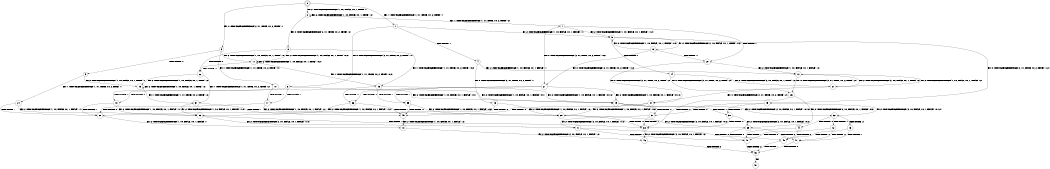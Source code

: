 digraph BCG {
size = "7, 10.5";
center = TRUE;
node [shape = circle];
0 [peripheries = 2];
0 -> 1 [label = "EX !1 !ATOMIC_EXCH_BRANCH (1, +1, TRUE, +0, 2, TRUE) !::"];
0 -> 2 [label = "EX !2 !ATOMIC_EXCH_BRANCH (1, +0, FALSE, +0, 1, TRUE) !::"];
0 -> 3 [label = "EX !0 !ATOMIC_EXCH_BRANCH (2, +1, TRUE, +0, 2, TRUE) !::"];
1 -> 4 [label = "TERMINATE !1"];
1 -> 5 [label = "EX !2 !ATOMIC_EXCH_BRANCH (1, +0, FALSE, +0, 1, FALSE) !:1:"];
1 -> 6 [label = "EX !0 !ATOMIC_EXCH_BRANCH (2, +1, TRUE, +0, 2, TRUE) !:1:"];
2 -> 7 [label = "EX !1 !ATOMIC_EXCH_BRANCH (1, +1, TRUE, +0, 2, TRUE) !:2:"];
2 -> 8 [label = "EX !0 !ATOMIC_EXCH_BRANCH (2, +1, TRUE, +0, 2, TRUE) !:2:"];
2 -> 2 [label = "EX !2 !ATOMIC_EXCH_BRANCH (1, +0, FALSE, +0, 1, TRUE) !:2:"];
3 -> 9 [label = "TERMINATE !0"];
3 -> 10 [label = "EX !1 !ATOMIC_EXCH_BRANCH (1, +1, TRUE, +0, 2, TRUE) !:0:"];
3 -> 11 [label = "EX !2 !ATOMIC_EXCH_BRANCH (1, +0, FALSE, +0, 1, TRUE) !:0:"];
4 -> 12 [label = "EX !2 !ATOMIC_EXCH_BRANCH (1, +0, FALSE, +0, 1, FALSE) !::"];
4 -> 13 [label = "EX !0 !ATOMIC_EXCH_BRANCH (2, +1, TRUE, +0, 2, TRUE) !::"];
5 -> 14 [label = "TERMINATE !1"];
5 -> 15 [label = "EX !0 !ATOMIC_EXCH_BRANCH (2, +1, TRUE, +0, 2, TRUE) !:1:2:"];
5 -> 16 [label = "EX !2 !ATOMIC_EXCH_BRANCH (2, +0, FALSE, +0, 1, TRUE) !:1:2:"];
6 -> 17 [label = "TERMINATE !1"];
6 -> 18 [label = "TERMINATE !0"];
6 -> 19 [label = "EX !2 !ATOMIC_EXCH_BRANCH (1, +0, FALSE, +0, 1, FALSE) !:0:1:"];
7 -> 20 [label = "TERMINATE !1"];
7 -> 21 [label = "EX !0 !ATOMIC_EXCH_BRANCH (2, +1, TRUE, +0, 2, TRUE) !:1:2:"];
7 -> 5 [label = "EX !2 !ATOMIC_EXCH_BRANCH (1, +0, FALSE, +0, 1, FALSE) !:1:2:"];
8 -> 22 [label = "TERMINATE !0"];
8 -> 23 [label = "EX !1 !ATOMIC_EXCH_BRANCH (1, +1, TRUE, +0, 2, TRUE) !:0:2:"];
8 -> 11 [label = "EX !2 !ATOMIC_EXCH_BRANCH (1, +0, FALSE, +0, 1, TRUE) !:0:2:"];
9 -> 24 [label = "EX !1 !ATOMIC_EXCH_BRANCH (1, +1, TRUE, +0, 2, TRUE) !::"];
9 -> 25 [label = "EX !2 !ATOMIC_EXCH_BRANCH (1, +0, FALSE, +0, 1, TRUE) !::"];
10 -> 17 [label = "TERMINATE !1"];
10 -> 18 [label = "TERMINATE !0"];
10 -> 19 [label = "EX !2 !ATOMIC_EXCH_BRANCH (1, +0, FALSE, +0, 1, FALSE) !:0:1:"];
11 -> 22 [label = "TERMINATE !0"];
11 -> 23 [label = "EX !1 !ATOMIC_EXCH_BRANCH (1, +1, TRUE, +0, 2, TRUE) !:0:2:"];
11 -> 11 [label = "EX !2 !ATOMIC_EXCH_BRANCH (1, +0, FALSE, +0, 1, TRUE) !:0:2:"];
12 -> 26 [label = "EX !0 !ATOMIC_EXCH_BRANCH (2, +1, TRUE, +0, 2, TRUE) !:2:"];
12 -> 27 [label = "EX !2 !ATOMIC_EXCH_BRANCH (2, +0, FALSE, +0, 1, TRUE) !:2:"];
13 -> 28 [label = "TERMINATE !0"];
13 -> 29 [label = "EX !2 !ATOMIC_EXCH_BRANCH (1, +0, FALSE, +0, 1, FALSE) !:0:"];
14 -> 27 [label = "EX !2 !ATOMIC_EXCH_BRANCH (2, +0, FALSE, +0, 1, TRUE) !:2:"];
14 -> 26 [label = "EX !0 !ATOMIC_EXCH_BRANCH (2, +1, TRUE, +0, 2, TRUE) !:2:"];
15 -> 30 [label = "TERMINATE !1"];
15 -> 31 [label = "TERMINATE !0"];
15 -> 32 [label = "EX !2 !ATOMIC_EXCH_BRANCH (2, +0, FALSE, +0, 1, FALSE) !:0:1:2:"];
16 -> 20 [label = "TERMINATE !1"];
16 -> 21 [label = "EX !0 !ATOMIC_EXCH_BRANCH (2, +1, TRUE, +0, 2, TRUE) !:1:2:"];
16 -> 5 [label = "EX !2 !ATOMIC_EXCH_BRANCH (1, +0, FALSE, +0, 1, FALSE) !:1:2:"];
17 -> 28 [label = "TERMINATE !0"];
17 -> 29 [label = "EX !2 !ATOMIC_EXCH_BRANCH (1, +0, FALSE, +0, 1, FALSE) !:0:"];
18 -> 28 [label = "TERMINATE !1"];
18 -> 33 [label = "EX !2 !ATOMIC_EXCH_BRANCH (1, +0, FALSE, +0, 1, FALSE) !:1:"];
19 -> 30 [label = "TERMINATE !1"];
19 -> 31 [label = "TERMINATE !0"];
19 -> 32 [label = "EX !2 !ATOMIC_EXCH_BRANCH (2, +0, FALSE, +0, 1, FALSE) !:0:1:2:"];
20 -> 12 [label = "EX !2 !ATOMIC_EXCH_BRANCH (1, +0, FALSE, +0, 1, FALSE) !:2:"];
20 -> 34 [label = "EX !0 !ATOMIC_EXCH_BRANCH (2, +1, TRUE, +0, 2, TRUE) !:2:"];
21 -> 35 [label = "TERMINATE !1"];
21 -> 36 [label = "TERMINATE !0"];
21 -> 19 [label = "EX !2 !ATOMIC_EXCH_BRANCH (1, +0, FALSE, +0, 1, FALSE) !:0:1:2:"];
22 -> 25 [label = "EX !2 !ATOMIC_EXCH_BRANCH (1, +0, FALSE, +0, 1, TRUE) !:2:"];
22 -> 37 [label = "EX !1 !ATOMIC_EXCH_BRANCH (1, +1, TRUE, +0, 2, TRUE) !:2:"];
23 -> 35 [label = "TERMINATE !1"];
23 -> 36 [label = "TERMINATE !0"];
23 -> 19 [label = "EX !2 !ATOMIC_EXCH_BRANCH (1, +0, FALSE, +0, 1, FALSE) !:0:1:2:"];
24 -> 28 [label = "TERMINATE !1"];
24 -> 33 [label = "EX !2 !ATOMIC_EXCH_BRANCH (1, +0, FALSE, +0, 1, FALSE) !:1:"];
25 -> 37 [label = "EX !1 !ATOMIC_EXCH_BRANCH (1, +1, TRUE, +0, 2, TRUE) !:2:"];
25 -> 25 [label = "EX !2 !ATOMIC_EXCH_BRANCH (1, +0, FALSE, +0, 1, TRUE) !:2:"];
26 -> 38 [label = "TERMINATE !0"];
26 -> 39 [label = "EX !2 !ATOMIC_EXCH_BRANCH (2, +0, FALSE, +0, 1, FALSE) !:0:2:"];
27 -> 34 [label = "EX !0 !ATOMIC_EXCH_BRANCH (2, +1, TRUE, +0, 2, TRUE) !:2:"];
27 -> 12 [label = "EX !2 !ATOMIC_EXCH_BRANCH (1, +0, FALSE, +0, 1, FALSE) !:2:"];
28 -> 40 [label = "EX !2 !ATOMIC_EXCH_BRANCH (1, +0, FALSE, +0, 1, FALSE) !::"];
29 -> 38 [label = "TERMINATE !0"];
29 -> 39 [label = "EX !2 !ATOMIC_EXCH_BRANCH (2, +0, FALSE, +0, 1, FALSE) !:0:2:"];
30 -> 39 [label = "EX !2 !ATOMIC_EXCH_BRANCH (2, +0, FALSE, +0, 1, FALSE) !:0:2:"];
30 -> 38 [label = "TERMINATE !0"];
31 -> 41 [label = "EX !2 !ATOMIC_EXCH_BRANCH (2, +0, FALSE, +0, 1, FALSE) !:1:2:"];
31 -> 38 [label = "TERMINATE !1"];
32 -> 42 [label = "TERMINATE !1"];
32 -> 43 [label = "TERMINATE !2"];
32 -> 44 [label = "TERMINATE !0"];
33 -> 38 [label = "TERMINATE !1"];
33 -> 41 [label = "EX !2 !ATOMIC_EXCH_BRANCH (2, +0, FALSE, +0, 1, FALSE) !:1:2:"];
34 -> 45 [label = "TERMINATE !0"];
34 -> 29 [label = "EX !2 !ATOMIC_EXCH_BRANCH (1, +0, FALSE, +0, 1, FALSE) !:0:2:"];
35 -> 29 [label = "EX !2 !ATOMIC_EXCH_BRANCH (1, +0, FALSE, +0, 1, FALSE) !:0:2:"];
35 -> 45 [label = "TERMINATE !0"];
36 -> 33 [label = "EX !2 !ATOMIC_EXCH_BRANCH (1, +0, FALSE, +0, 1, FALSE) !:1:2:"];
36 -> 45 [label = "TERMINATE !1"];
37 -> 45 [label = "TERMINATE !1"];
37 -> 33 [label = "EX !2 !ATOMIC_EXCH_BRANCH (1, +0, FALSE, +0, 1, FALSE) !:1:2:"];
38 -> 46 [label = "EX !2 !ATOMIC_EXCH_BRANCH (2, +0, FALSE, +0, 1, FALSE) !:2:"];
39 -> 47 [label = "TERMINATE !2"];
39 -> 48 [label = "TERMINATE !0"];
40 -> 46 [label = "EX !2 !ATOMIC_EXCH_BRANCH (2, +0, FALSE, +0, 1, FALSE) !:2:"];
41 -> 48 [label = "TERMINATE !1"];
41 -> 49 [label = "TERMINATE !2"];
42 -> 47 [label = "TERMINATE !2"];
42 -> 48 [label = "TERMINATE !0"];
43 -> 47 [label = "TERMINATE !1"];
43 -> 49 [label = "TERMINATE !0"];
44 -> 48 [label = "TERMINATE !1"];
44 -> 49 [label = "TERMINATE !2"];
45 -> 40 [label = "EX !2 !ATOMIC_EXCH_BRANCH (1, +0, FALSE, +0, 1, FALSE) !:2:"];
46 -> 50 [label = "TERMINATE !2"];
47 -> 50 [label = "TERMINATE !0"];
48 -> 50 [label = "TERMINATE !2"];
49 -> 50 [label = "TERMINATE !1"];
50 -> 51 [label = "exit"];
}
